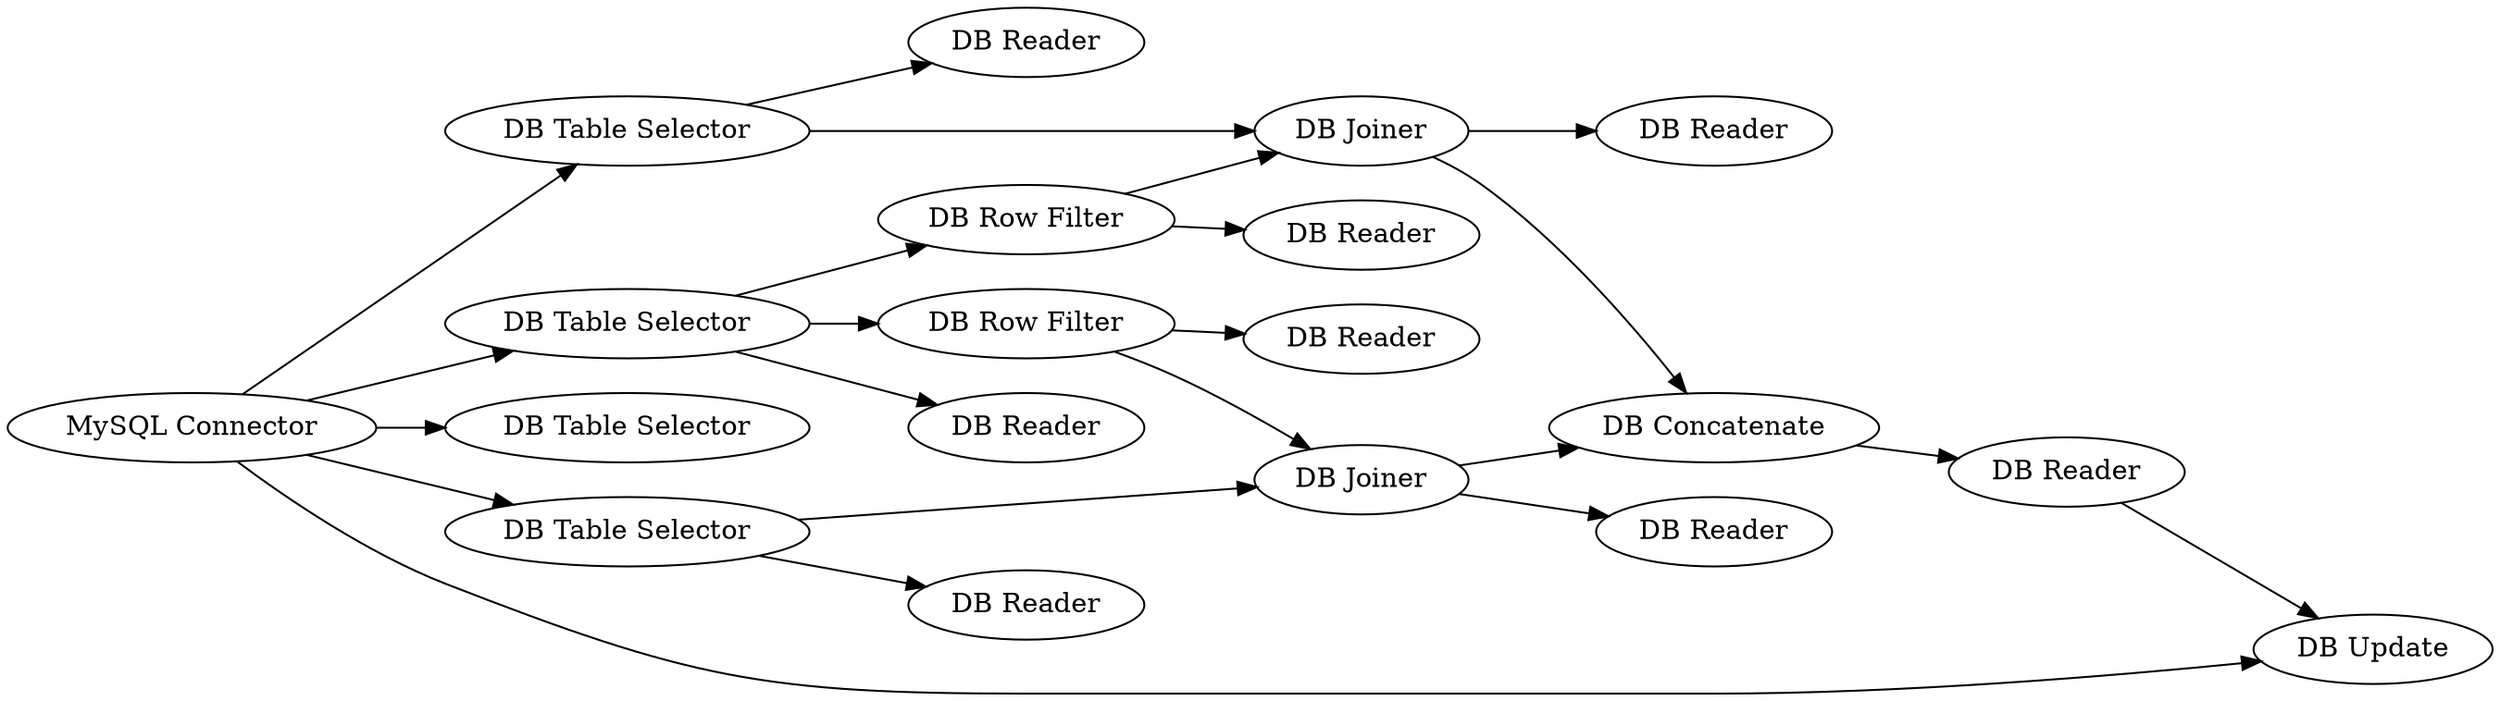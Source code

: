 digraph {
	45 -> 132
	35 -> 47
	136 -> 137
	47 -> 75
	76 -> 135
	47 -> 76
	35 -> 45
	75 -> 74
	74 -> 130
	35 -> 77
	76 -> 78
	49 -> 133
	47 -> 140
	49 -> 78
	75 -> 134
	35 -> 139
	137 -> 139
	78 -> 136
	35 -> 49
	74 -> 136
	45 -> 74
	78 -> 131
	133 [label="DB Reader"]
	136 [label="DB Concatenate"]
	74 [label="DB Joiner"]
	78 [label="DB Joiner"]
	49 [label="DB Table Selector"]
	137 [label="DB Reader"]
	131 [label="DB Reader"]
	75 [label="DB Row Filter"]
	47 [label="DB Table Selector"]
	76 [label="DB Row Filter"]
	77 [label="DB Table Selector"]
	135 [label="DB Reader"]
	134 [label="DB Reader"]
	35 [label="MySQL Connector"]
	139 [label="DB Update"]
	140 [label="DB Reader"]
	130 [label="DB Reader"]
	45 [label="DB Table Selector"]
	132 [label="DB Reader"]
	rankdir=LR
}
